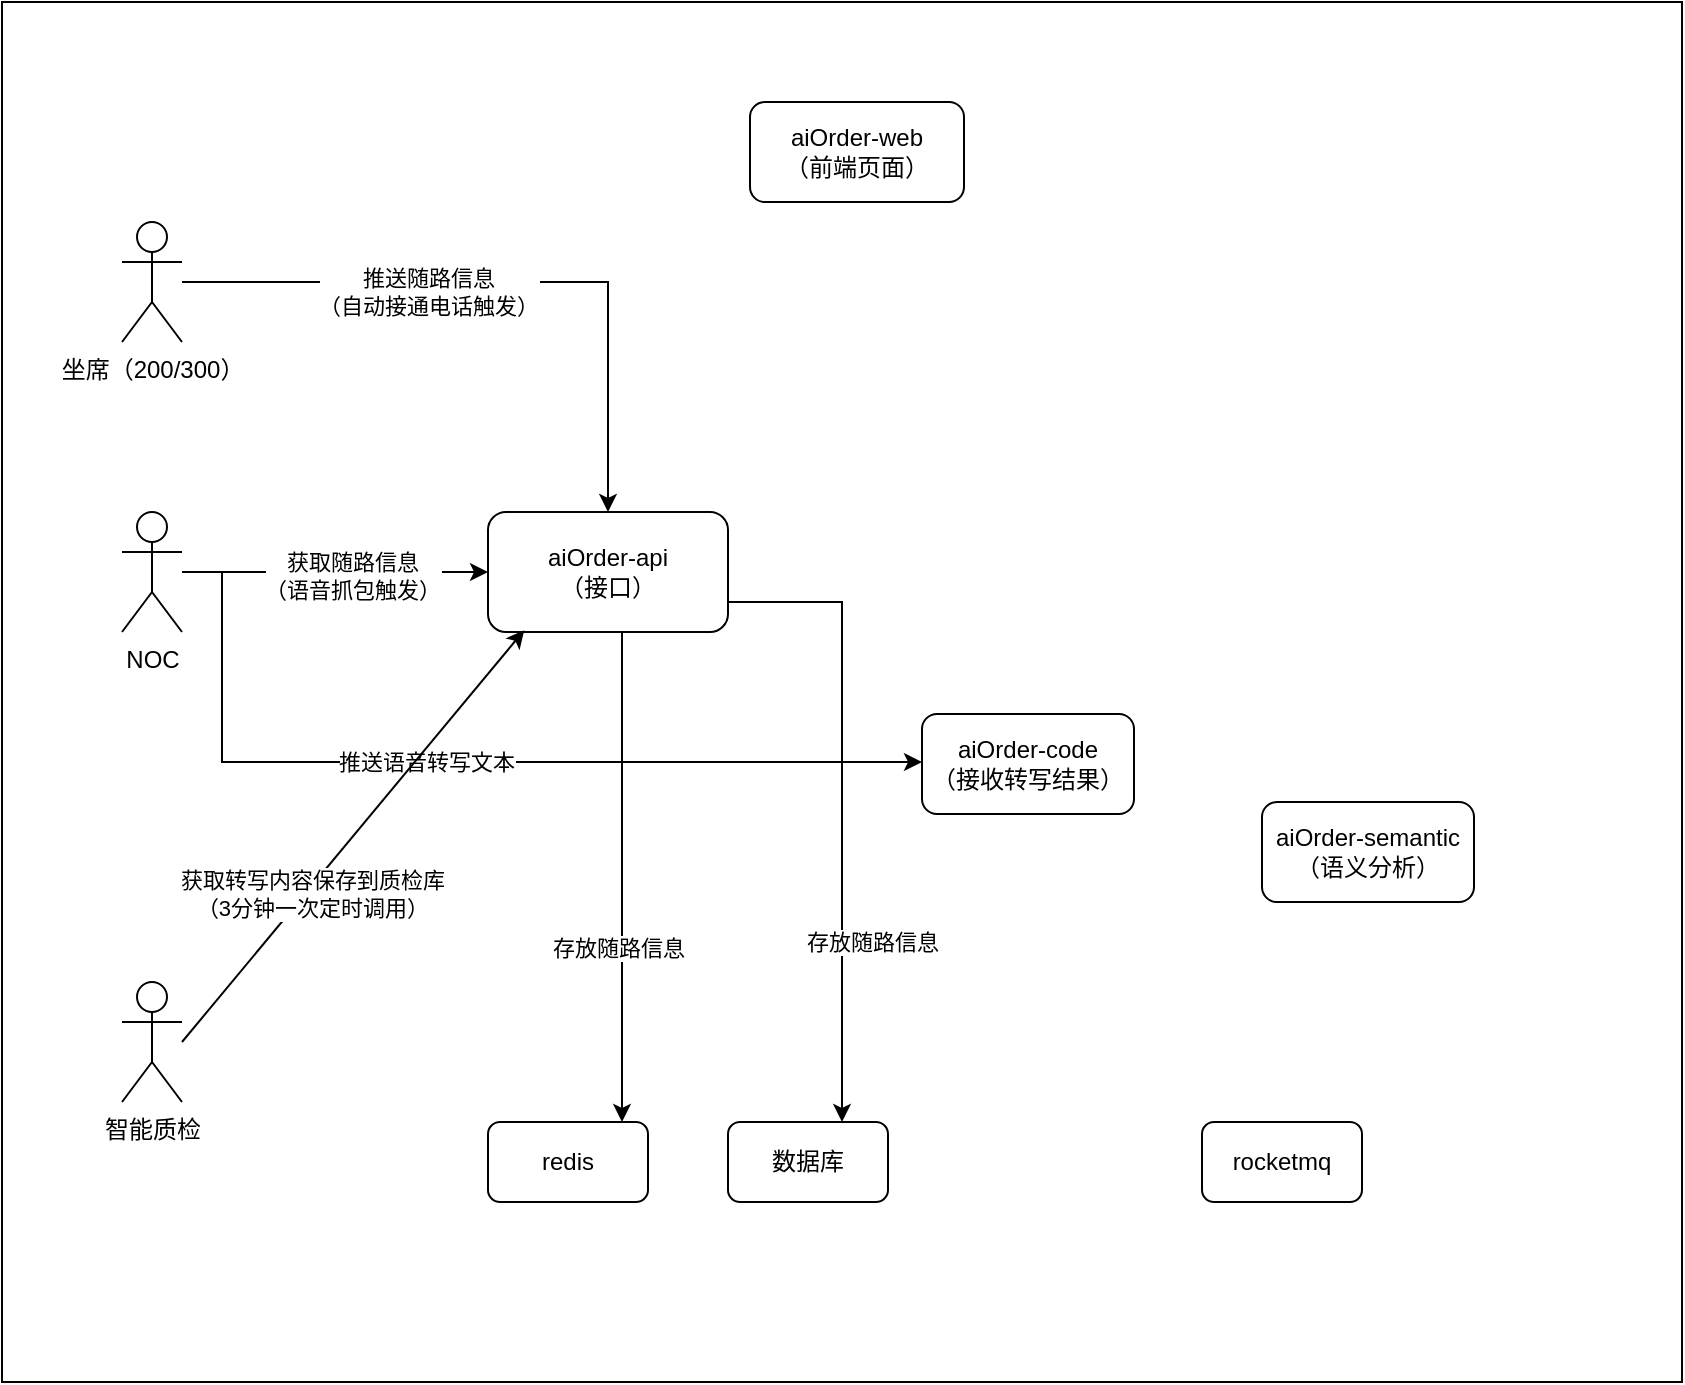 <mxfile version="15.7.3" type="github">
  <diagram id="TDRJOrQkZRvxVLFyGHF5" name="Page-1">
    <mxGraphModel dx="785" dy="1697" grid="1" gridSize="10" guides="1" tooltips="1" connect="1" arrows="1" fold="1" page="1" pageScale="1" pageWidth="827" pageHeight="1169" math="0" shadow="0">
      <root>
        <mxCell id="0" />
        <mxCell id="1" parent="0" />
        <mxCell id="H7IkyJ83xKfOgxSc8PPO-1" value="" style="rounded=0;whiteSpace=wrap;html=1;" parent="1" vertex="1">
          <mxGeometry x="40" y="-30" width="840" height="690" as="geometry" />
        </mxCell>
        <mxCell id="_P_8fhsZwQ1dmkPrRWgn-1" value="&lt;font style=&quot;vertical-align: inherit&quot;&gt;&lt;font style=&quot;vertical-align: inherit&quot;&gt;redis&lt;br&gt;&lt;/font&gt;&lt;/font&gt;" style="rounded=1;whiteSpace=wrap;html=1;" parent="1" vertex="1">
          <mxGeometry x="283" y="530" width="80" height="40" as="geometry" />
        </mxCell>
        <mxCell id="_P_8fhsZwQ1dmkPrRWgn-3" value="&lt;font style=&quot;vertical-align: inherit&quot;&gt;&lt;font style=&quot;vertical-align: inherit&quot;&gt;rocketmq&lt;/font&gt;&lt;/font&gt;" style="rounded=1;whiteSpace=wrap;html=1;" parent="1" vertex="1">
          <mxGeometry x="640" y="530" width="80" height="40" as="geometry" />
        </mxCell>
        <mxCell id="a1DzPcXFki-y8RiUeydO-17" style="edgeStyle=orthogonalEdgeStyle;rounded=0;orthogonalLoop=1;jettySize=auto;html=1;" edge="1" parent="1" source="a1DzPcXFki-y8RiUeydO-1" target="a1DzPcXFki-y8RiUeydO-4">
          <mxGeometry relative="1" as="geometry">
            <Array as="points">
              <mxPoint x="460" y="270" />
            </Array>
          </mxGeometry>
        </mxCell>
        <mxCell id="a1DzPcXFki-y8RiUeydO-18" value="存放随路信息" style="edgeLabel;html=1;align=center;verticalAlign=middle;resizable=0;points=[];rotation=0;" vertex="1" connectable="0" parent="a1DzPcXFki-y8RiUeydO-17">
          <mxGeometry x="-0.296" y="-2" relative="1" as="geometry">
            <mxPoint x="17" y="115" as="offset" />
          </mxGeometry>
        </mxCell>
        <mxCell id="a1DzPcXFki-y8RiUeydO-19" style="edgeStyle=orthogonalEdgeStyle;rounded=0;orthogonalLoop=1;jettySize=auto;html=1;" edge="1" parent="1" source="a1DzPcXFki-y8RiUeydO-1" target="_P_8fhsZwQ1dmkPrRWgn-1">
          <mxGeometry relative="1" as="geometry">
            <Array as="points">
              <mxPoint x="350" y="400" />
              <mxPoint x="350" y="400" />
            </Array>
          </mxGeometry>
        </mxCell>
        <mxCell id="a1DzPcXFki-y8RiUeydO-20" value="存放随路信息" style="edgeLabel;html=1;align=center;verticalAlign=middle;resizable=0;points=[];" vertex="1" connectable="0" parent="a1DzPcXFki-y8RiUeydO-19">
          <mxGeometry x="-0.112" y="-2" relative="1" as="geometry">
            <mxPoint y="49" as="offset" />
          </mxGeometry>
        </mxCell>
        <mxCell id="a1DzPcXFki-y8RiUeydO-1" value="aiOrder-api&lt;br&gt;（接口）" style="rounded=1;whiteSpace=wrap;html=1;" vertex="1" parent="1">
          <mxGeometry x="283" y="225" width="120" height="60" as="geometry" />
        </mxCell>
        <mxCell id="a1DzPcXFki-y8RiUeydO-2" value="aiOrder-web&lt;br&gt;（前端页面）" style="rounded=1;whiteSpace=wrap;html=1;" vertex="1" parent="1">
          <mxGeometry x="414" y="20" width="107" height="50" as="geometry" />
        </mxCell>
        <mxCell id="a1DzPcXFki-y8RiUeydO-3" value="aiOrder-semantic&lt;br&gt;（语义分析）" style="rounded=1;whiteSpace=wrap;html=1;" vertex="1" parent="1">
          <mxGeometry x="670" y="370" width="106" height="50" as="geometry" />
        </mxCell>
        <mxCell id="a1DzPcXFki-y8RiUeydO-4" value="数据库" style="rounded=1;whiteSpace=wrap;html=1;" vertex="1" parent="1">
          <mxGeometry x="403" y="530" width="80" height="40" as="geometry" />
        </mxCell>
        <mxCell id="a1DzPcXFki-y8RiUeydO-6" value="aiOrder-code&lt;br&gt;（接收转写结果）" style="rounded=1;whiteSpace=wrap;html=1;" vertex="1" parent="1">
          <mxGeometry x="500" y="326" width="106" height="50" as="geometry" />
        </mxCell>
        <mxCell id="a1DzPcXFki-y8RiUeydO-11" style="edgeStyle=orthogonalEdgeStyle;rounded=0;orthogonalLoop=1;jettySize=auto;html=1;" edge="1" parent="1" source="a1DzPcXFki-y8RiUeydO-7" target="a1DzPcXFki-y8RiUeydO-1">
          <mxGeometry relative="1" as="geometry" />
        </mxCell>
        <mxCell id="a1DzPcXFki-y8RiUeydO-12" value="推送随路信息&lt;br&gt;（自动接通电话触发）" style="edgeLabel;html=1;align=center;verticalAlign=middle;resizable=0;points=[];" vertex="1" connectable="0" parent="a1DzPcXFki-y8RiUeydO-11">
          <mxGeometry x="-0.25" y="-5" relative="1" as="geometry">
            <mxPoint as="offset" />
          </mxGeometry>
        </mxCell>
        <mxCell id="a1DzPcXFki-y8RiUeydO-7" value="坐席（200/300）" style="shape=umlActor;verticalLabelPosition=bottom;verticalAlign=top;html=1;outlineConnect=0;" vertex="1" parent="1">
          <mxGeometry x="100" y="80" width="30" height="60" as="geometry" />
        </mxCell>
        <mxCell id="a1DzPcXFki-y8RiUeydO-13" style="edgeStyle=orthogonalEdgeStyle;rounded=0;orthogonalLoop=1;jettySize=auto;html=1;" edge="1" parent="1" source="a1DzPcXFki-y8RiUeydO-8" target="a1DzPcXFki-y8RiUeydO-1">
          <mxGeometry relative="1" as="geometry" />
        </mxCell>
        <mxCell id="a1DzPcXFki-y8RiUeydO-14" value="获取随路信息&lt;br&gt;（语音抓包触发）" style="edgeLabel;html=1;align=center;verticalAlign=middle;resizable=0;points=[];" vertex="1" connectable="0" parent="a1DzPcXFki-y8RiUeydO-13">
          <mxGeometry x="0.103" y="-2" relative="1" as="geometry">
            <mxPoint as="offset" />
          </mxGeometry>
        </mxCell>
        <mxCell id="a1DzPcXFki-y8RiUeydO-22" style="edgeStyle=orthogonalEdgeStyle;rounded=0;orthogonalLoop=1;jettySize=auto;html=1;" edge="1" parent="1" source="a1DzPcXFki-y8RiUeydO-8" target="a1DzPcXFki-y8RiUeydO-6">
          <mxGeometry relative="1" as="geometry">
            <Array as="points">
              <mxPoint x="150" y="255" />
              <mxPoint x="150" y="350" />
            </Array>
          </mxGeometry>
        </mxCell>
        <mxCell id="a1DzPcXFki-y8RiUeydO-23" value="推送语音转写文本" style="edgeLabel;html=1;align=center;verticalAlign=middle;resizable=0;points=[];" vertex="1" connectable="0" parent="a1DzPcXFki-y8RiUeydO-22">
          <mxGeometry x="-0.066" relative="1" as="geometry">
            <mxPoint as="offset" />
          </mxGeometry>
        </mxCell>
        <mxCell id="a1DzPcXFki-y8RiUeydO-8" value="NOC" style="shape=umlActor;verticalLabelPosition=bottom;verticalAlign=top;html=1;outlineConnect=0;" vertex="1" parent="1">
          <mxGeometry x="100" y="225" width="30" height="60" as="geometry" />
        </mxCell>
        <mxCell id="a1DzPcXFki-y8RiUeydO-9" value="智能质检" style="shape=umlActor;verticalLabelPosition=bottom;verticalAlign=top;html=1;outlineConnect=0;" vertex="1" parent="1">
          <mxGeometry x="100" y="460" width="30" height="60" as="geometry" />
        </mxCell>
        <mxCell id="a1DzPcXFki-y8RiUeydO-25" value="" style="endArrow=classic;html=1;rounded=0;entryX=0.151;entryY=0.985;entryDx=0;entryDy=0;entryPerimeter=0;" edge="1" parent="1" target="a1DzPcXFki-y8RiUeydO-1">
          <mxGeometry x="-0.254" y="5" width="50" height="50" relative="1" as="geometry">
            <mxPoint x="130" y="490" as="sourcePoint" />
            <mxPoint x="460" y="410" as="targetPoint" />
            <Array as="points" />
            <mxPoint as="offset" />
          </mxGeometry>
        </mxCell>
        <mxCell id="a1DzPcXFki-y8RiUeydO-27" value="&lt;div&gt;&lt;span style=&quot;font-size: 11px&quot;&gt;获取转写内容保存到质检库&lt;/span&gt;&lt;/div&gt;&lt;div&gt;&lt;span style=&quot;font-size: 11px&quot;&gt;（3分钟一次定时调用）&lt;/span&gt;&lt;/div&gt;" style="edgeLabel;html=1;align=center;verticalAlign=middle;resizable=0;points=[];" vertex="1" connectable="0" parent="a1DzPcXFki-y8RiUeydO-25">
          <mxGeometry x="-0.256" y="-2" relative="1" as="geometry">
            <mxPoint y="1" as="offset" />
          </mxGeometry>
        </mxCell>
      </root>
    </mxGraphModel>
  </diagram>
</mxfile>
